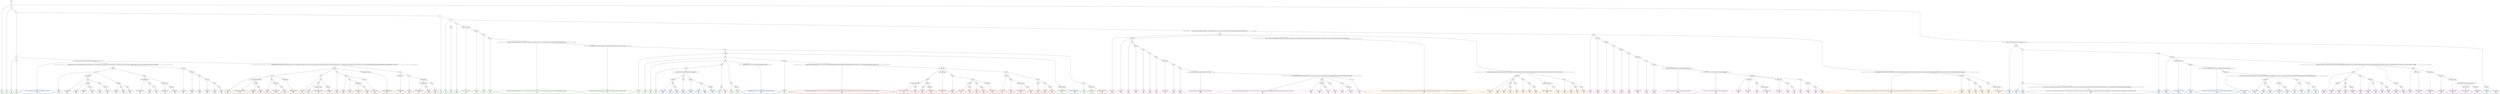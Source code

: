 digraph T {
	{
		rank=same
		428 [penwidth=3,colorscheme=set19,color=3,label="0_P\nP\n11%"]
		426 [penwidth=3,colorscheme=set19,color=3,label="1_P\nP\n2.7%"]
		423 [penwidth=3,colorscheme=set19,color=3,label="3_P\nP\n4.8%"]
		421 [penwidth=3,colorscheme=set19,color=3,label="6_P\nP\n5.2%"]
		419 [penwidth=3,colorscheme=set19,color=3,label="4_P\nP\n1.9%"]
		417 [penwidth=3,colorscheme=set19,color=3,label="5_P\nP\n3.3%"]
		415 [penwidth=3,colorscheme=set19,color=3,label="9;14_P\nP\n5.1%"]
		413 [penwidth=3,colorscheme=set19,color=3,label="12_P\nP\n0.38%"]
		411 [penwidth=3,colorscheme=set19,color=3,label="13;16;22;25;35;38_P\nP\n0.19%"]
		409 [penwidth=3,colorscheme=set19,color=3,label="40;41;43_P\nP\n0.17%"]
		407 [penwidth=3,colorscheme=set19,color=3,label="47;49_P\nP\n0.17%"]
		405 [penwidth=3,colorscheme=set19,color=3,label="53;55_P\nP\n0.25%"]
		403 [penwidth=3,colorscheme=set19,color=3,label="63;66;69;74;78;80;83;86;92;99;104;107;117;120;122;128;137;141;145;153;157;166;171;173;181;194;199;204;211;233;247;252;259;284;290;299;301;306;313_P\nP\n0.011%"]
		401 [penwidth=3,colorscheme=set19,color=3,label="319;326;335;344;350;365;374;388;408;427;433;441;457;483;494;502;508;514;515;520;527;538_P\nP\n3.2%"]
		398 [penwidth=3,colorscheme=set19,color=3,label="557;565_P\nP\n3.4%"]
		396 [penwidth=3,colorscheme=set19,color=3,label="570_P\nP\n2.7%"]
		394 [penwidth=3,colorscheme=set19,color=3,label="576_P\nP\n4.4%"]
		391 [penwidth=3,colorscheme=set19,color=3,label="613_P\nP\n5.7%"]
		389 [penwidth=3,colorscheme=set19,color=3,label="623_P\nP\n5.7%"]
		387 [penwidth=3,colorscheme=set19,color=3,label="591_P\nP\n3.1%"]
		385 [penwidth=3,colorscheme=set19,color=3,label="599;612_P\nP\n6.5%"]
		383 [penwidth=3,colorscheme=set19,color=3,label="597;605_P\nP\n10%"]
		381 [penwidth=3,colorscheme=set19,color=3,label="575;590;596;604_P\nP\n9%"]
		379 [penwidth=3,colorscheme=set19,color=3,label="564_P\nP\n1.3%"]
		377 [penwidth=3,colorscheme=set19,color=3,label="569;574;582_P\nP\n10%"]
		375 [penwidth=3,colorscheme=set19,color=2,label="7;10;11;17;18;19;23;26;28;31;36;44;50;51;58;60;67;71;72;76_M1\nM1\n5.7%"]
		371 [penwidth=3,colorscheme=set19,color=2,label="929;953_M1\nM1\n0.78%"]
		369 [penwidth=3,colorscheme=set19,color=2,label="965_M1\nM1\n6.1%"]
		367 [penwidth=3,colorscheme=set19,color=2,label="975_M1\nM1\n6.5%"]
		365 [penwidth=3,colorscheme=set19,color=2,label="942_M1\nM1\n6.9%"]
		363 [penwidth=3,colorscheme=set19,color=2,label="928;941_M1\nM1\n3.5%"]
		361 [penwidth=3,colorscheme=set19,color=2,label="964_M1\nM1\n1.9%"]
		359 [penwidth=3,colorscheme=set19,color=2,label="974;986_M1\nM1\n6%"]
		357 [penwidth=3,colorscheme=set19,color=2,label="598;649;658;740;747;763;775;834;844;853;882;890;907;973;984_M1\nM1\n8.4%"]
		356 [penwidth=3,colorscheme=set19,color=2,label="575;590;596;604_M1\nM1\n0.23%"]
		353 [penwidth=3,colorscheme=set19,color=2,label="81;84_M1\nM1\n1.6%"]
		350 [penwidth=3,colorscheme=set19,color=2,label="101_M1\nM1\n7%"]
		348 [penwidth=3,colorscheme=set19,color=2,label="108_M1\nM1\n0.44%"]
		346 [penwidth=3,colorscheme=set19,color=2,label="133;138_M1\nM1\n0.47%"]
		344 [penwidth=3,colorscheme=set19,color=2,label="147;158;162;167;174_M1\nM1\n0.26%"]
		342 [penwidth=3,colorscheme=set19,color=2,label="190;200_M1\nM1\n0.047%"]
		340 [penwidth=3,colorscheme=set19,color=2,label="207;217;227;238;254;260;278;285;291;314;320;336;341;358;370;375;381_M1\nM1\n0.033%"]
		338 [penwidth=3,colorscheme=set19,color=2,label="397;401;405_M1\nM1\n0.0056%"]
		335 [penwidth=3,colorscheme=set19,color=2,label="1016;1022_M1\nM1\n2.9%"]
		333 [penwidth=3,colorscheme=set19,color=2,label="1026_M1\nM1\n1.3%"]
		331 [penwidth=3,colorscheme=set19,color=2,label="1033_M1\nM1\n6.1%"]
		329 [penwidth=3,colorscheme=set19,color=2,label="1021;1032_M1\nM1\n1.8%"]
		327 [penwidth=3,colorscheme=set19,color=2,label="1039_M1\nM1\n5.4%"]
		325 [penwidth=3,colorscheme=set19,color=2,label="1025_M1\nM1\n2.9%"]
		323 [penwidth=3,colorscheme=set19,color=2,label="1028_M1\nM1\n7.1%"]
		321 [penwidth=3,colorscheme=set19,color=2,label="1031_M1\nM1\n5.7%"]
		319 [penwidth=3,colorscheme=set19,color=2,label="1037_M1\nM1\n5.9%"]
		317 [penwidth=3,colorscheme=set19,color=2,label="87;90;93_M1\nM1\n5%"]
		316 [penwidth=3,colorscheme=set19,color=8,label="623_M2\nM2\n3.7%"]
		313 [penwidth=3,colorscheme=set19,color=8,label="243;251_M2\nM2\n6.3%"]
		311 [penwidth=3,colorscheme=set19,color=8,label="253;265_M2\nM2\n2.3%"]
		309 [penwidth=3,colorscheme=set19,color=8,label="274_M2\nM2\n0.72%"]
		307 [penwidth=3,colorscheme=set19,color=8,label="283;298_M2\nM2\n0.71%"]
		305 [penwidth=3,colorscheme=set19,color=8,label="305_M2\nM2\n2.8%"]
		303 [penwidth=3,colorscheme=set19,color=8,label="325_M2\nM2\n0.24%"]
		301 [penwidth=3,colorscheme=set19,color=8,label="349_M2\nM2\n0.13%"]
		299 [penwidth=3,colorscheme=set19,color=8,label="353;357;369_M2\nM2\n0.32%"]
		297 [penwidth=3,colorscheme=set19,color=8,label="380_M2\nM2\n0.14%"]
		295 [penwidth=3,colorscheme=set19,color=8,label="384_M2\nM2\n0.038%"]
		293 [penwidth=3,colorscheme=set19,color=8,label="392;432;440;456;469;475;482;493;501;507;513;526;533_M2\nM2\n0.032%"]
		291 [penwidth=3,colorscheme=set19,color=8,label="547;573;602;609;635;653;663;679;686;694;702;721;734;739;745;760;767;772;780;788;803;813;824;858;869;888;899;918;930;954;966;976;992;1000;1001;1005_M2\nM2\n2.6%"]
		289 [penwidth=3,colorscheme=set19,color=8,label="1009_M2\nM2\n4.3%"]
		287 [penwidth=3,colorscheme=set19,color=8,label="1014;1019_M2\nM2\n3.9%"]
		285 [penwidth=3,colorscheme=set19,color=8,label="1027_M2\nM2\n7.2%"]
		283 [penwidth=3,colorscheme=set19,color=8,label="1024_M2\nM2\n5.1%"]
		281 [penwidth=3,colorscheme=set19,color=8,label="1013_M2\nM2\n1.1%"]
		279 [penwidth=3,colorscheme=set19,color=8,label="1018;1023_M2\nM2\n7.2%"]
		277 [penwidth=3,colorscheme=set19,color=8,label="1017_M2\nM2\n6.7%"]
		275 [penwidth=3,colorscheme=set19,color=8,label="258_M2\nM2\n3.7%"]
		273 [penwidth=3,colorscheme=set19,color=8,label="277;282_M2\nM2\n0.85%"]
		271 [penwidth=3,colorscheme=set19,color=8,label="294;300_M2\nM2\n0.11%"]
		269 [penwidth=3,colorscheme=set19,color=8,label="302_M2\nM2\n0.78%"]
		267 [penwidth=3,colorscheme=set19,color=8,label="330;337_M2\nM2\n0.64%"]
		265 [penwidth=3,colorscheme=set19,color=8,label="354_M2\nM2\n0.015%"]
		263 [penwidth=3,colorscheme=set19,color=8,label="378;398;402_M2\nM2\n0.055%"]
		261 [penwidth=3,colorscheme=set19,color=8,label="412_M2\nM2\n0.04%"]
		259 [penwidth=3,colorscheme=set19,color=8,label="417;423_M2\nM2\n0.0092%"]
		257 [penwidth=3,colorscheme=set19,color=8,label="430;444;465;472;489;499;505;511;524;549;560;600;625;632;643_M2\nM2\n0.0069%"]
		255 [penwidth=3,colorscheme=set19,color=8,label="677;709;717;727;733;738;751;756;764;785;812;835;868;877_M2\nM2\n0.044%"]
		253 [penwidth=3,colorscheme=set19,color=8,label="885;886_M2\nM2\n2.1%"]
		251 [penwidth=3,colorscheme=set19,color=8,label="895;901;910_M2\nM2\n8.1%"]
		249 [penwidth=3,colorscheme=set19,color=8,label="900_M2\nM2\n3.3%"]
		247 [penwidth=3,colorscheme=set19,color=8,label="920;932;944;957_M2\nM2\n6.8%"]
		245 [penwidth=3,colorscheme=set19,color=8,label="909;931;956_M2\nM2\n1.1%"]
		243 [penwidth=3,colorscheme=set19,color=8,label="968_M2\nM2\n0.71%"]
		241 [penwidth=3,colorscheme=set19,color=8,label="977_M2\nM2\n5.8%"]
		239 [penwidth=3,colorscheme=set19,color=8,label="919_M2\nM2\n2.2%"]
		237 [penwidth=3,colorscheme=set19,color=8,label="943;955_M2\nM2\n1.5%"]
		235 [penwidth=3,colorscheme=set19,color=8,label="967_M2\nM2\n6.8%"]
		231 [penwidth=3,colorscheme=set19,color=9,label="611_M3\nM3\n2.6%"]
		229 [penwidth=3,colorscheme=set19,color=9,label="621;629;639_M3\nM3\n0.22%"]
		227 [penwidth=3,colorscheme=set19,color=9,label="648_M3\nM3\n0.8%"]
		225 [penwidth=3,colorscheme=set19,color=9,label="656;666_M3\nM3\n3%"]
		223 [penwidth=3,colorscheme=set19,color=9,label="704;712_M3\nM3\n5.3%"]
		221 [penwidth=3,colorscheme=set19,color=9,label="697_M3\nM3\n7.9%"]
		219 [penwidth=3,colorscheme=set19,color=9,label="722;730_M3\nM3\n6.5%"]
		217 [penwidth=3,colorscheme=set19,color=9,label="628;638_M3\nM3\n2.3%"]
		215 [penwidth=3,colorscheme=set19,color=9,label="655_M3\nM3\n6.9%"]
		213 [penwidth=3,colorscheme=set19,color=9,label="696_M3\nM3\n5.2%"]
		210 [penwidth=3,colorscheme=set19,color=9,label="637;647;665;682_M3\nM3\n3%"]
		208 [penwidth=3,colorscheme=set19,color=9,label="695_M3\nM3\n2.4%"]
		206 [penwidth=3,colorscheme=set19,color=9,label="711_M3\nM3\n5%"]
		204 [penwidth=3,colorscheme=set19,color=9,label="646;654;672_M3\nM3\n11%"]
		202 [penwidth=3,colorscheme=set19,color=9,label="681;688_M3\nM3\n7.5%"]
		200 [penwidth=3,colorscheme=set19,color=9,label="610;619_M3\nM3\n4.1%"]
		198 [penwidth=3,colorscheme=set19,color=9,label="636;645_M3\nM3\n4.2%"]
		196 [penwidth=3,colorscheme=set19,color=9,label="664_M3\nM3\n0.17%"]
		194 [penwidth=3,colorscheme=set19,color=9,label="671;680_M3\nM3\n4.2%"]
		192 [penwidth=3,colorscheme=set19,color=9,label="687_M3\nM3\n6.1%"]
		190 [penwidth=3,colorscheme=set19,color=9,label="703_M3\nM3\n5.4%"]
		189 [penwidth=3,colorscheme=set19,color=9,label="964_M3\nM3\n0.64%"]
		188 [penwidth=3,colorscheme=set19,color=9,label="101_M3\nM3\n0.016%"]
		186 [penwidth=3,colorscheme=set19,color=9,label="112;115;119;121;125;129;139;149;155;160;163;172;176;180;182;186;191;195;202;205;213;219;223;229;235;240;249;255;261;275;287;308;316;321;328;331;385;389;396;411;414;435;443;448;462;477;485;496;528;534;539;571;593;630_M3\nM3\n5.5%"]
		185 [penwidth=3,colorscheme=set19,color=9,label="87;90;93_M3\nM3\n0.004%"]
		181 [penwidth=3,colorscheme=set19,color=7,label="773_M4\nM4\n5.2%"]
		179 [penwidth=3,colorscheme=set19,color=7,label="792;799;808;819;832;842_M4\nM4\n1.2%"]
		177 [penwidth=3,colorscheme=set19,color=7,label="874;889_M4\nM4\n0.9%"]
		175 [penwidth=3,colorscheme=set19,color=7,label="896_M4\nM4\n5%"]
		173 [penwidth=3,colorscheme=set19,color=7,label="798_M4\nM4\n4.7%"]
		171 [penwidth=3,colorscheme=set19,color=7,label="818;831;841_M4\nM4\n1.5%"]
		169 [penwidth=3,colorscheme=set19,color=7,label="863_M4\nM4\n5.5%"]
		167 [penwidth=3,colorscheme=set19,color=7,label="840;851;862_M4\nM4\n6.1%"]
		165 [penwidth=3,colorscheme=set19,color=7,label="781_M4\nM4\n1.7%"]
		162 [penwidth=3,colorscheme=set19,color=7,label="807_M4\nM4\n5.3%"]
		160 [penwidth=3,colorscheme=set19,color=7,label="830;861;873;880_M4\nM4\n5.6%"]
		158 [penwidth=3,colorscheme=set19,color=7,label="829;839_M4\nM4\n7%"]
		156 [penwidth=3,colorscheme=set19,color=7,label="790_M4\nM4\n4.2%"]
		154 [penwidth=3,colorscheme=set19,color=7,label="806_M4\nM4\n2.6%"]
		152 [penwidth=3,colorscheme=set19,color=7,label="817_M4\nM4\n1.7%"]
		150 [penwidth=3,colorscheme=set19,color=7,label="828;850;872_M4\nM4\n0.28%"]
		148 [penwidth=3,colorscheme=set19,color=7,label="879_M4\nM4\n5.8%"]
		146 [penwidth=3,colorscheme=set19,color=7,label="827;871_M4\nM4\n6.2%"]
		144 [penwidth=3,colorscheme=set19,color=7,label="816;826;838;849;860_M4\nM4\n6.9%"]
		141 [penwidth=3,colorscheme=set19,color=7,label="789;805;815_M4\nM4\n5.7%"]
		139 [penwidth=3,colorscheme=set19,color=7,label="797_M4\nM4\n2.3%"]
		136 [penwidth=3,colorscheme=set19,color=7,label="837;848;859;870_M4\nM4\n2%"]
		134 [penwidth=3,colorscheme=set19,color=7,label="893_M4\nM4\n5.5%"]
		132 [penwidth=3,colorscheme=set19,color=7,label="847_M4\nM4\n6.9%"]
		130 [penwidth=3,colorscheme=set19,color=5,label="264;270;273;297;312;340;348;356;364;368;373;383;391;407;420;426;439;446;451;461;468;481;492;506;532;546;551;556;563;580;588;595;618;627;634;652;701;710;720;759;766;787;802;823;836;846;857;878;887;902;921_M5\nM5\n7.2%"]
		127 [penwidth=3,colorscheme=set19,color=5,label="897;905_M5\nM5\n3.4%"]
		125 [penwidth=3,colorscheme=set19,color=5,label="913_M5\nM5\n0.39%"]
		123 [penwidth=3,colorscheme=set19,color=5,label="924_M5\nM5\n7.3%"]
		121 [penwidth=3,colorscheme=set19,color=5,label="961_M5\nM5\n5.5%"]
		119 [penwidth=3,colorscheme=set19,color=5,label="937_M5\nM5\n7.3%"]
		117 [penwidth=3,colorscheme=set19,color=5,label="936_M5\nM5\n2.7%"]
		115 [penwidth=3,colorscheme=set19,color=5,label="960_M5\nM5\n1.1%"]
		113 [penwidth=3,colorscheme=set19,color=5,label="988_M5\nM5\n6.8%"]
		111 [penwidth=3,colorscheme=set19,color=5,label="904;923;935;947;959_M5\nM5\n1.8%"]
		109 [penwidth=3,colorscheme=set19,color=5,label="970_M5\nM5\n5.7%"]
		107 [penwidth=3,colorscheme=set19,color=5,label="912_M5\nM5\n5.6%"]
		105 [penwidth=3,colorscheme=set19,color=5,label="934_M5\nM5\n3.4%"]
		103 [penwidth=3,colorscheme=set19,color=5,label="946_M5\nM5\n7.3%"]
		101 [penwidth=3,colorscheme=set19,color=5,label="958_M5\nM5\n7%"]
		99 [penwidth=3,colorscheme=set19,color=5,label="272;288;295;303;311;323;338;342;347;355;362;390;413;418;424;450;455;459;466;473;479;490;512;525;542;545;561;566;572;578;586;594;601;616;633;644;662;669;678;692;700;718;728;757;765;770;778;786;796;801;856;867;884;891;903_M5\nM5\n7.8%"]
		97 [penwidth=3,colorscheme=set19,color=5,label="911;922_M5\nM5\n0.32%"]
		95 [penwidth=3,colorscheme=set19,color=5,label="945_M5\nM5\n1.6%"]
		93 [penwidth=3,colorscheme=set19,color=5,label="969_M5\nM5\n1.3%"]
		91 [penwidth=3,colorscheme=set19,color=5,label="994_M5\nM5\n6.2%"]
		89 [penwidth=3,colorscheme=set19,color=5,label="933_M5\nM5\n4.1%"]
		87 [penwidth=3,colorscheme=set19,color=5,label="978;987;993;1002_M5\nM5\n5.3%"]
		86 [penwidth=3,colorscheme=set19,color=5,label="967_M5\nM5\n0.65%"]
		83 [penwidth=3,colorscheme=set19,color=4,label="906_M6\nM6\n1.9%"]
		80 [penwidth=3,colorscheme=set19,color=4,label="926;951_M6\nM6\n10%"]
		78 [penwidth=3,colorscheme=set19,color=4,label="939_M6\nM6\n3.5%"]
		76 [penwidth=3,colorscheme=set19,color=4,label="982_M6\nM6\n5.6%"]
		74 [penwidth=3,colorscheme=set19,color=4,label="990;997_M6\nM6\n5.7%"]
		72 [penwidth=3,colorscheme=set19,color=4,label="938_M6\nM6\n1.8%"]
		70 [penwidth=3,colorscheme=set19,color=4,label="950;963_M6\nM6\n0.79%"]
		68 [penwidth=3,colorscheme=set19,color=4,label="972_M6\nM6\n8.1%"]
		66 [penwidth=3,colorscheme=set19,color=4,label="981_M6\nM6\n2.1%"]
		64 [penwidth=3,colorscheme=set19,color=4,label="996_M6\nM6\n5%"]
		62 [penwidth=3,colorscheme=set19,color=4,label="925;949_M6\nM6\n2.4%"]
		60 [penwidth=3,colorscheme=set19,color=4,label="980_M6\nM6\n12%"]
		58 [penwidth=3,colorscheme=set19,color=4,label="948_M6\nM6\n6%"]
		56 [penwidth=3,colorscheme=set19,color=4,label="962;971;979_M6\nM6\n6%"]
		54 [penwidth=3,colorscheme=set19,color=4,label="989;995;1003_M6\nM6\n3.9%"]
		52 [penwidth=3,colorscheme=set19,color=4,label="1015;1020_M6\nM6\n1.6%"]
		50 [penwidth=3,colorscheme=set19,color=4,label="1029;1034;1038_M6\nM6\n0.58%"]
		47 [penwidth=3,colorscheme=set19,color=4,label="1052;1057;1059_M6\nM6\n13%"]
		45 [penwidth=3,colorscheme=set19,color=4,label="1054;1056_M6\nM6\n10%"]
		43 [penwidth=3,colorscheme=set19,color=1,label="622;657;667;673;683;689;698;705;713;723;746;754;774;782;793;800;809;820;833;843;852;875;881;915;940;952;983;991;998;1004;1006;1007;1010;1030;1035;1036;1042;1044;1046;1051;1053_M7\nM7\n3.8%"]
		39 [penwidth=3,colorscheme=set19,color=1,label="1062;1067;1069;1073_M7\nM7\n3.2%"]
		37 [penwidth=3,colorscheme=set19,color=1,label="1083_M7\nM7\n5.3%"]
		34 [penwidth=3,colorscheme=set19,color=1,label="1082_M7\nM7\n6.2%"]
		32 [penwidth=3,colorscheme=set19,color=1,label="1088;1090_M7\nM7\n5.3%"]
		30 [penwidth=3,colorscheme=set19,color=1,label="1061;1063;1065_M7\nM7\n11%"]
		28 [penwidth=3,colorscheme=set19,color=1,label="1064_M7\nM7\n4.2%"]
		25 [penwidth=3,colorscheme=set19,color=1,label="1071;1075_M7\nM7\n7.4%"]
		23 [penwidth=3,colorscheme=set19,color=1,label="1087_M7\nM7\n5.3%"]
		21 [penwidth=3,colorscheme=set19,color=1,label="1078_M7\nM7\n4.3%"]
		19 [penwidth=3,colorscheme=set19,color=1,label="1094_M7\nM7\n5.6%"]
		17 [penwidth=3,colorscheme=set19,color=1,label="1081;1086_M7\nM7\n5.2%"]
		14 [penwidth=3,colorscheme=set19,color=1,label="1074;1077_M7\nM7\n1.2%"]
		12 [penwidth=3,colorscheme=set19,color=1,label="1080_M7\nM7\n7.2%"]
		10 [penwidth=3,colorscheme=set19,color=1,label="1085;1089;1091_M7\nM7\n0.47%"]
		8 [penwidth=3,colorscheme=set19,color=1,label="1093_M7\nM7\n6.5%"]
		5 [penwidth=3,colorscheme=set19,color=1,label="1079_M7\nM7\n6.7%"]
		3 [penwidth=3,colorscheme=set19,color=1,label="1084_M7\nM7\n3.2%"]
		1 [penwidth=3,colorscheme=set19,color=1,label="1092_M7\nM7\n5.1%"]
		0 [penwidth=3,colorscheme=set19,color=1,label="569;574;582_M7\nM7\n2.9%"]
	}
	430 [label="GL"]
	429 [label="0"]
	427 [label="1"]
	425 [label="2"]
	424 [label="3"]
	422 [label="6"]
	420 [label="4"]
	418 [label="5"]
	416 [label="9;14"]
	414 [label="12"]
	412 [label="13;16;22;25;35;38"]
	410 [label="40;41;43"]
	408 [label="47;49"]
	406 [label="53;55"]
	404 [label="63;66;69;74;78;80;83;86;92;99;104;107;117;120;122;128;137;141;145;153;157;166;171;173;181;194;199;204;211;233;247;252;259;284;290;299;301;306;313"]
	402 [label="319;326;335;344;350;365;374;388;408;427;433;441;457;483;494;502;508;514;515;520;527;538"]
	400 [label="553"]
	399 [label="557;565"]
	397 [label="570"]
	395 [label="576"]
	393 [label="583"]
	392 [label="613"]
	390 [label="623"]
	388 [label="591"]
	386 [label="599;612"]
	384 [label="597;605"]
	382 [label="575;590;596;604"]
	380 [label="564"]
	378 [label="569;574;582"]
	376 [label="7;10;11;17;18;19;23;26;28;31;36;44;50;51;58;60;67;71;72;76"]
	374 [label="659;674;706;735;748;768;794;810;821;854;864;883"]
	373 [label="917"]
	372 [label="929;953"]
	370 [label="965"]
	368 [label="975"]
	366 [label="942"]
	364 [label="928;941"]
	362 [label="964"]
	360 [label="974;986"]
	358 [label="598;649;658;740;747;763;775;834;844;853;882;890;907;973;984"]
	355 [label="8;20;24;27;29;32;34;42;45;52;54;57;59;62;64;73;75"]
	354 [label="81;84"]
	352 [label="94"]
	351 [label="101"]
	349 [label="108"]
	347 [label="133;138"]
	345 [label="147;158;162;167;174"]
	343 [label="190;200"]
	341 [label="207;217;227;238;254;260;278;285;291;314;320;336;341;358;370;375;381"]
	339 [label="397;401;405"]
	337 [label="421;434;442;447;458;470;476;484;495;509;537;541;544;555;607;624;631;641;661;676;685;691;715;725;731;736;742;749;776;783;795;811;845;855;866;876;894;898;908;916;927;985;999;1008;1011;1012"]
	336 [label="1016;1022"]
	334 [label="1026"]
	332 [label="1033"]
	330 [label="1021;1032"]
	328 [label="1039"]
	326 [label="1025"]
	324 [label="1028"]
	322 [label="1031"]
	320 [label="1037"]
	318 [label="87;90;93"]
	315 [label="15;21;30;33;37;39;46;48;56;61;65;68;70;77;79;82;85;89;100;102;111;114;118;135;142;152;156;165;179;184;189;193;198;203;216;222;226;232;237"]
	314 [label="243;251"]
	312 [label="253;265"]
	310 [label="274"]
	308 [label="283;298"]
	306 [label="305"]
	304 [label="325"]
	302 [label="349"]
	300 [label="353;357;369"]
	298 [label="380"]
	296 [label="384"]
	294 [label="392;432;440;456;469;475;482;493;501;507;513;526;533"]
	292 [label="547;573;602;609;635;653;663;679;686;694;702;721;734;739;745;760;767;772;780;788;803;813;824;858;869;888;899;918;930;954;966;976;992;1000;1001;1005"]
	290 [label="1009"]
	288 [label="1014;1019"]
	286 [label="1027"]
	284 [label="1024"]
	282 [label="1013"]
	280 [label="1018;1023"]
	278 [label="1017"]
	276 [label="258"]
	274 [label="277;282"]
	272 [label="294;300"]
	270 [label="302"]
	268 [label="330;337"]
	266 [label="354"]
	264 [label="378;398;402"]
	262 [label="412"]
	260 [label="417;423"]
	258 [label="430;444;465;472;489;499;505;511;524;549;560;600;625;632;643"]
	256 [label="677;709;717;727;733;738;751;756;764;785;812;835;868;877"]
	254 [label="885;886"]
	252 [label="895;901;910"]
	250 [label="900"]
	248 [label="920;932;944;957"]
	246 [label="909;931;956"]
	244 [label="968"]
	242 [label="977"]
	240 [label="919"]
	238 [label="943;955"]
	236 [label="967"]
	234 [label="91;95;97;105;109;113;123;126;130;136;140;144;146;150;164;169;177;187;196;209;214;224;230;236;241;245;250;256;262;267;271;280;309;317;332;345;351;360;371;386;393;399;403;409;415;428;452;463;486;516;521;530;535;552;568;581"]
	233 [label="589;603"]
	232 [label="611"]
	230 [label="621;629;639"]
	228 [label="648"]
	226 [label="656;666"]
	224 [label="704;712"]
	222 [label="697"]
	220 [label="722;730"]
	218 [label="628;638"]
	216 [label="655"]
	214 [label="696"]
	212 [label="620"]
	211 [label="637;647;665;682"]
	209 [label="695"]
	207 [label="711"]
	205 [label="646;654;672"]
	203 [label="681;688"]
	201 [label="610;619"]
	199 [label="636;645"]
	197 [label="664"]
	195 [label="671;680"]
	193 [label="687"]
	191 [label="703"]
	187 [label="112;115;119;121;125;129;139;149;155;160;163;172;176;180;182;186;191;195;202;205;213;219;223;229;235;240;249;255;261;275;287;308;316;321;328;331;385;389;396;411;414;435;443;448;462;477;485;496;528;534;539;571;593;630"]
	184 [label="88;96;98;103;106;110;116;124;127;131;132;134;151;161;170;178;183;188;192;197;206;210;215;220;221;225;231;242;246;257;263;268;276;281;293;310;322;329;333;346;361;367;372;377;382;395;410;422;429;436;453;471;487;497;503;510;517;522;531;536;548;559;585;592;606;614;640;650;660;668;675;684;690;699;707;714;724;741"]
	183 [label="753;762"]
	182 [label="773"]
	180 [label="792;799;808;819;832;842"]
	178 [label="874;889"]
	176 [label="896"]
	174 [label="798"]
	172 [label="818;831;841"]
	170 [label="863"]
	168 [label="840;851;862"]
	166 [label="781"]
	164 [label="791"]
	163 [label="807"]
	161 [label="830;861;873;880"]
	159 [label="829;839"]
	157 [label="790"]
	155 [label="806"]
	153 [label="817"]
	151 [label="828;850;872"]
	149 [label="879"]
	147 [label="827;871"]
	145 [label="816;826;838;849;860"]
	143 [label="761"]
	142 [label="789;805;815"]
	140 [label="797"]
	138 [label="804;814;825"]
	137 [label="837;848;859;870"]
	135 [label="893"]
	133 [label="847"]
	131 [label="264;270;273;297;312;340;348;356;364;368;373;383;391;407;420;426;439;446;451;461;468;481;492;506;532;546;551;556;563;580;588;595;618;627;634;652;701;710;720;759;766;787;802;823;836;846;857;878;887;902;921"]
	129 [label="269;289;296;304;318;324;334;339;343;352;363;379;387;406;419;425;431;438;445;460;467;474;480;491;500;519;543;550;562;567;579;587;617;626;651;670;693;719;729;744;752;758;771;779;822;892"]
	128 [label="897;905"]
	126 [label="913"]
	124 [label="924"]
	122 [label="961"]
	120 [label="937"]
	118 [label="936"]
	116 [label="960"]
	114 [label="988"]
	112 [label="904;923;935;947;959"]
	110 [label="970"]
	108 [label="912"]
	106 [label="934"]
	104 [label="946"]
	102 [label="958"]
	100 [label="272;288;295;303;311;323;338;342;347;355;362;390;413;418;424;450;455;459;466;473;479;490;512;525;542;545;561;566;572;578;586;594;601;616;633;644;662;669;678;692;700;718;728;757;765;770;778;786;796;801;856;867;884;891;903"]
	98 [label="911;922"]
	96 [label="945"]
	94 [label="969"]
	92 [label="994"]
	90 [label="933"]
	88 [label="978;987;993;1002"]
	85 [label="143;148;154;159;168;175;185;201;208;212;218;228;234;239;244;248;266;279;286;292;307;315;327;359;366;376;394;400;404;416;437;449;454;464;478;488;498;504;518;523;529;540;554;558;577;584;608;615;642;708;716;726;732;737;743;750;755;769;777;784;865"]
	84 [label="906"]
	82 [label="914"]
	81 [label="926;951"]
	79 [label="939"]
	77 [label="982"]
	75 [label="990;997"]
	73 [label="938"]
	71 [label="950;963"]
	69 [label="972"]
	67 [label="981"]
	65 [label="996"]
	63 [label="925;949"]
	61 [label="980"]
	59 [label="948"]
	57 [label="962;971;979"]
	55 [label="989;995;1003"]
	53 [label="1015;1020"]
	51 [label="1029;1034;1038"]
	49 [label="1040;1041;1043;1045;1047;1048;1049;1050"]
	48 [label="1052;1057;1059"]
	46 [label="1054;1056"]
	44 [label="622;657;667;673;683;689;698;705;713;723;746;754;774;782;793;800;809;820;833;843;852;875;881;915;940;952;983;991;998;1004;1006;1007;1010;1030;1035;1036;1042;1044;1046;1051;1053"]
	42 [label="1055;1058"]
	41 [label="1060"]
	40 [label="1062;1067;1069;1073"]
	38 [label="1083"]
	36 [label="1066;1072"]
	35 [label="1082"]
	33 [label="1088;1090"]
	31 [label="1061;1063;1065"]
	29 [label="1064"]
	27 [label="1068"]
	26 [label="1071;1075"]
	24 [label="1087"]
	22 [label="1078"]
	20 [label="1094"]
	18 [label="1081;1086"]
	16 [label="1070"]
	15 [label="1074;1077"]
	13 [label="1080"]
	11 [label="1085;1089;1091"]
	9 [label="1093"]
	7 [label="1076"]
	6 [label="1079"]
	4 [label="1084"]
	2 [label="1092"]
	430 -> 429
	429 -> 428
	429 -> 427
	429 -> 355
	427 -> 426
	427 -> 425
	425 -> 424
	425 -> 420
	424 -> 423
	424 -> 422
	424 -> 376
	422 -> 421
	420 -> 419
	420 -> 418
	418 -> 417
	418 -> 416
	418 -> 414
	418 -> 315
	416 -> 415
	414 -> 413
	414 -> 412
	412 -> 411
	412 -> 410
	410 -> 409
	410 -> 408
	408 -> 407
	408 -> 406
	406 -> 405
	406 -> 404
	404 -> 403
	404 -> 402
	402 -> 401
	402 -> 400
	400 -> 399
	400 -> 380
	399 -> 398
	399 -> 397
	399 -> 382
	397 -> 396
	397 -> 395
	397 -> 384
	395 -> 394
	395 -> 393
	395 -> 388
	395 -> 358
	393 -> 392
	393 -> 390
	392 -> 391
	392 -> 374
	390 -> 389
	390 -> 316
	388 -> 387
	388 -> 386
	386 -> 385
	384 -> 383
	384 -> 44
	382 -> 381
	382 -> 356
	380 -> 379
	380 -> 378
	378 -> 377
	378 -> 0
	376 -> 375
	376 -> 234
	376 -> 184
	374 -> 373
	374 -> 364
	373 -> 372
	373 -> 366
	372 -> 371
	372 -> 370
	370 -> 369
	370 -> 368
	368 -> 367
	366 -> 365
	364 -> 363
	364 -> 362
	362 -> 361
	362 -> 360
	362 -> 189
	360 -> 359
	358 -> 357
	355 -> 354
	355 -> 318
	354 -> 353
	354 -> 352
	352 -> 351
	352 -> 349
	351 -> 350
	351 -> 188
	351 -> 187
	349 -> 348
	349 -> 347
	347 -> 346
	347 -> 345
	347 -> 85
	345 -> 344
	345 -> 343
	343 -> 342
	343 -> 341
	341 -> 340
	341 -> 339
	339 -> 338
	339 -> 337
	337 -> 336
	337 -> 330
	337 -> 326
	336 -> 335
	336 -> 334
	334 -> 333
	334 -> 332
	332 -> 331
	330 -> 329
	330 -> 328
	328 -> 327
	326 -> 325
	326 -> 324
	326 -> 322
	324 -> 323
	322 -> 321
	322 -> 320
	320 -> 319
	318 -> 317
	318 -> 185
	315 -> 314
	315 -> 276
	314 -> 313
	314 -> 312
	314 -> 131
	314 -> 129
	312 -> 311
	312 -> 310
	310 -> 309
	310 -> 308
	308 -> 307
	308 -> 306
	306 -> 305
	306 -> 304
	304 -> 303
	304 -> 302
	302 -> 301
	302 -> 300
	300 -> 299
	300 -> 298
	298 -> 297
	298 -> 296
	296 -> 295
	296 -> 294
	294 -> 293
	294 -> 292
	292 -> 291
	292 -> 290
	292 -> 282
	292 -> 278
	290 -> 289
	290 -> 288
	290 -> 284
	288 -> 287
	288 -> 286
	286 -> 285
	284 -> 283
	282 -> 281
	282 -> 280
	280 -> 279
	278 -> 277
	276 -> 275
	276 -> 274
	276 -> 100
	274 -> 273
	274 -> 272
	272 -> 271
	272 -> 270
	270 -> 269
	270 -> 268
	268 -> 267
	268 -> 266
	266 -> 265
	266 -> 264
	264 -> 263
	264 -> 262
	262 -> 261
	262 -> 260
	260 -> 259
	260 -> 258
	258 -> 257
	258 -> 256
	256 -> 255
	256 -> 254
	254 -> 253
	254 -> 252
	254 -> 250
	254 -> 246
	254 -> 240
	252 -> 251
	250 -> 249
	250 -> 248
	248 -> 247
	246 -> 245
	246 -> 244
	244 -> 243
	244 -> 242
	242 -> 241
	240 -> 239
	240 -> 238
	238 -> 237
	238 -> 236
	236 -> 235
	236 -> 86
	234 -> 233
	234 -> 201
	233 -> 232
	233 -> 212
	232 -> 231
	232 -> 230
	232 -> 218
	230 -> 229
	230 -> 228
	228 -> 227
	228 -> 226
	228 -> 222
	226 -> 225
	226 -> 224
	224 -> 223
	222 -> 221
	222 -> 220
	220 -> 219
	218 -> 217
	218 -> 216
	218 -> 214
	216 -> 215
	214 -> 213
	212 -> 211
	212 -> 205
	211 -> 210
	211 -> 209
	209 -> 208
	209 -> 207
	207 -> 206
	205 -> 204
	205 -> 203
	203 -> 202
	201 -> 200
	201 -> 199
	199 -> 198
	199 -> 197
	197 -> 196
	197 -> 195
	195 -> 194
	195 -> 193
	193 -> 192
	193 -> 191
	191 -> 190
	187 -> 186
	184 -> 183
	184 -> 143
	183 -> 182
	183 -> 166
	183 -> 157
	183 -> 145
	182 -> 181
	182 -> 180
	182 -> 174
	182 -> 168
	180 -> 179
	180 -> 178
	178 -> 177
	178 -> 176
	176 -> 175
	174 -> 173
	174 -> 172
	172 -> 171
	172 -> 170
	170 -> 169
	168 -> 167
	166 -> 165
	166 -> 164
	164 -> 163
	164 -> 159
	163 -> 162
	163 -> 161
	161 -> 160
	159 -> 158
	157 -> 156
	157 -> 155
	155 -> 154
	155 -> 153
	155 -> 147
	153 -> 152
	153 -> 151
	151 -> 150
	151 -> 149
	149 -> 148
	147 -> 146
	145 -> 144
	143 -> 142
	143 -> 140
	142 -> 141
	140 -> 139
	140 -> 138
	138 -> 137
	138 -> 133
	137 -> 136
	137 -> 135
	135 -> 134
	133 -> 132
	131 -> 130
	129 -> 128
	129 -> 112
	129 -> 108
	128 -> 127
	128 -> 126
	128 -> 118
	126 -> 125
	126 -> 124
	126 -> 120
	124 -> 123
	124 -> 122
	122 -> 121
	120 -> 119
	118 -> 117
	118 -> 116
	116 -> 115
	116 -> 114
	114 -> 113
	112 -> 111
	112 -> 110
	110 -> 109
	108 -> 107
	108 -> 106
	106 -> 105
	106 -> 104
	106 -> 102
	104 -> 103
	102 -> 101
	100 -> 99
	100 -> 98
	100 -> 90
	98 -> 97
	98 -> 96
	96 -> 95
	96 -> 94
	94 -> 93
	94 -> 92
	92 -> 91
	90 -> 89
	90 -> 88
	88 -> 87
	85 -> 84
	85 -> 63
	85 -> 59
	84 -> 83
	84 -> 82
	84 -> 73
	82 -> 81
	82 -> 79
	81 -> 80
	79 -> 78
	79 -> 77
	79 -> 75
	77 -> 76
	75 -> 74
	73 -> 72
	73 -> 71
	71 -> 70
	71 -> 69
	71 -> 67
	69 -> 68
	67 -> 66
	67 -> 65
	65 -> 64
	63 -> 62
	63 -> 61
	61 -> 60
	59 -> 58
	59 -> 57
	59 -> 55
	57 -> 56
	55 -> 54
	55 -> 53
	53 -> 52
	53 -> 51
	51 -> 50
	51 -> 49
	49 -> 48
	49 -> 46
	48 -> 47
	46 -> 45
	44 -> 43
	44 -> 42
	42 -> 41
	42 -> 31
	42 -> 29
	42 -> 16
	41 -> 40
	41 -> 36
	40 -> 39
	40 -> 38
	38 -> 37
	36 -> 35
	36 -> 33
	35 -> 34
	33 -> 32
	31 -> 30
	29 -> 28
	29 -> 27
	27 -> 26
	27 -> 22
	27 -> 18
	26 -> 25
	26 -> 24
	24 -> 23
	22 -> 21
	22 -> 20
	20 -> 19
	18 -> 17
	16 -> 15
	16 -> 7
	15 -> 14
	15 -> 13
	13 -> 12
	13 -> 11
	11 -> 10
	11 -> 9
	9 -> 8
	7 -> 6
	7 -> 4
	6 -> 5
	4 -> 3
	4 -> 2
	2 -> 1
}
